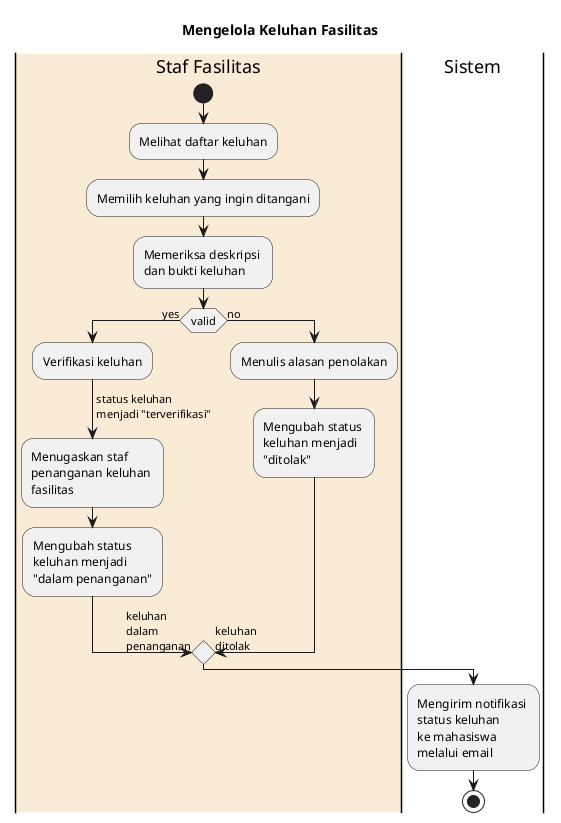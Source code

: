 @startuml
title Mengelola Keluhan Fasilitas
|#AntiqueWhite|Staf Fasilitas|
start
:Melihat daftar keluhan;
:Memilih keluhan yang ingin ditangani;
:Memeriksa deskripsi \ndan bukti keluhan;
if (valid) is (yes) then
  :Verifikasi keluhan;
  -> status keluhan \nmenjadi "terverifikasi";
  :Menugaskan staf \npenanganan keluhan \nfasilitas;
  :Mengubah status \nkeluhan menjadi \n"dalam penanganan";
  -> keluhan \ndalam \npenanganan;
else (no)
  :Menulis alasan penolakan;
  :Mengubah status \nkeluhan menjadi \n"ditolak";
  -> keluhan \nditolak;
endif
|Sistem|
:Mengirim notifikasi \nstatus keluhan \nke mahasiswa \nmelalui email;
stop
@enduml